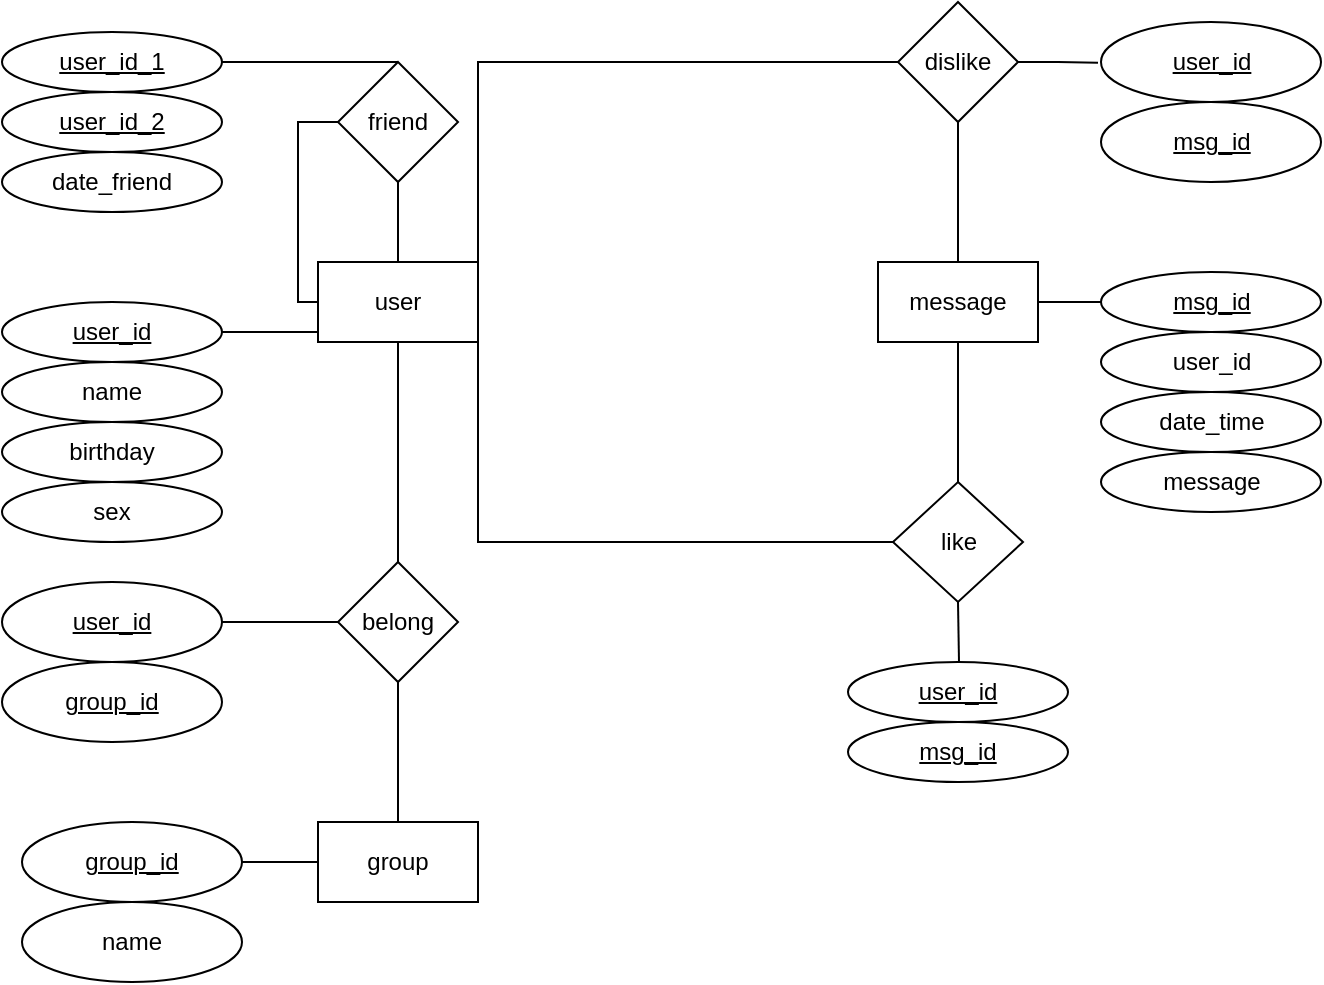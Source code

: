 <mxfile version="14.0.0" type="github">
  <diagram id="JL0fd-TCaemVOkNXD1m0" name="Page-1">
    <mxGraphModel dx="788" dy="433" grid="1" gridSize="10" guides="1" tooltips="1" connect="1" arrows="1" fold="1" page="1" pageScale="1" pageWidth="827" pageHeight="1169" math="0" shadow="0">
      <root>
        <mxCell id="0" />
        <mxCell id="1" parent="0" />
        <mxCell id="v3UbB0W_5bCgmuYYdkD4-7" style="edgeStyle=orthogonalEdgeStyle;rounded=0;orthogonalLoop=1;jettySize=auto;html=1;exitX=0;exitY=1;exitDx=0;exitDy=0;entryX=1;entryY=0.5;entryDx=0;entryDy=0;endArrow=none;endFill=0;" edge="1" parent="1" source="CyXXylT2-yMX8o2LG-9J-1" target="CyXXylT2-yMX8o2LG-9J-4">
          <mxGeometry relative="1" as="geometry">
            <Array as="points">
              <mxPoint x="252" y="235" />
            </Array>
          </mxGeometry>
        </mxCell>
        <mxCell id="v3UbB0W_5bCgmuYYdkD4-8" style="edgeStyle=orthogonalEdgeStyle;rounded=0;orthogonalLoop=1;jettySize=auto;html=1;exitX=0.5;exitY=1;exitDx=0;exitDy=0;endArrow=none;endFill=0;" edge="1" parent="1" source="CyXXylT2-yMX8o2LG-9J-1" target="CyXXylT2-yMX8o2LG-9J-42">
          <mxGeometry relative="1" as="geometry" />
        </mxCell>
        <mxCell id="v3UbB0W_5bCgmuYYdkD4-22" style="edgeStyle=orthogonalEdgeStyle;rounded=0;orthogonalLoop=1;jettySize=auto;html=1;exitX=1;exitY=1;exitDx=0;exitDy=0;entryX=0;entryY=0.5;entryDx=0;entryDy=0;endArrow=none;endFill=0;" edge="1" parent="1" source="CyXXylT2-yMX8o2LG-9J-1" target="CyXXylT2-yMX8o2LG-9J-49">
          <mxGeometry relative="1" as="geometry" />
        </mxCell>
        <mxCell id="v3UbB0W_5bCgmuYYdkD4-28" style="edgeStyle=orthogonalEdgeStyle;rounded=0;orthogonalLoop=1;jettySize=auto;html=1;exitX=1;exitY=0;exitDx=0;exitDy=0;entryX=0;entryY=0.5;entryDx=0;entryDy=0;endArrow=none;endFill=0;" edge="1" parent="1" source="CyXXylT2-yMX8o2LG-9J-1" target="v3UbB0W_5bCgmuYYdkD4-16">
          <mxGeometry relative="1" as="geometry" />
        </mxCell>
        <mxCell id="CyXXylT2-yMX8o2LG-9J-1" value="user" style="rounded=0;whiteSpace=wrap;html=1;" parent="1" vertex="1">
          <mxGeometry x="240" y="200" width="80" height="40" as="geometry" />
        </mxCell>
        <mxCell id="CyXXylT2-yMX8o2LG-9J-4" value="&lt;u&gt;user_id&lt;/u&gt;" style="ellipse;whiteSpace=wrap;html=1;" parent="1" vertex="1">
          <mxGeometry x="82" y="220" width="110" height="30" as="geometry" />
        </mxCell>
        <mxCell id="CyXXylT2-yMX8o2LG-9J-5" value="name" style="ellipse;whiteSpace=wrap;html=1;" parent="1" vertex="1">
          <mxGeometry x="82" y="250" width="110" height="30" as="geometry" />
        </mxCell>
        <mxCell id="CyXXylT2-yMX8o2LG-9J-6" value="birthday" style="ellipse;whiteSpace=wrap;html=1;" parent="1" vertex="1">
          <mxGeometry x="82" y="280" width="110" height="30" as="geometry" />
        </mxCell>
        <mxCell id="CyXXylT2-yMX8o2LG-9J-7" value="sex" style="ellipse;whiteSpace=wrap;html=1;" parent="1" vertex="1">
          <mxGeometry x="82" y="310" width="110" height="30" as="geometry" />
        </mxCell>
        <mxCell id="CyXXylT2-yMX8o2LG-9J-13" value="&lt;u&gt;user_id_1&lt;/u&gt;" style="ellipse;whiteSpace=wrap;html=1;" parent="1" vertex="1">
          <mxGeometry x="82" y="85" width="110" height="30" as="geometry" />
        </mxCell>
        <mxCell id="CyXXylT2-yMX8o2LG-9J-14" value="&lt;u&gt;user_id_2&lt;/u&gt;" style="ellipse;whiteSpace=wrap;html=1;" parent="1" vertex="1">
          <mxGeometry x="82" y="115" width="110" height="30" as="geometry" />
        </mxCell>
        <mxCell id="CyXXylT2-yMX8o2LG-9J-15" value="date_friend" style="ellipse;whiteSpace=wrap;html=1;" parent="1" vertex="1">
          <mxGeometry x="82" y="145" width="110" height="30" as="geometry" />
        </mxCell>
        <mxCell id="CyXXylT2-yMX8o2LG-9J-17" value="" style="endArrow=none;html=1;entryX=0.5;entryY=0;entryDx=0;entryDy=0;" parent="1" source="CyXXylT2-yMX8o2LG-9J-13" target="v3UbB0W_5bCgmuYYdkD4-1" edge="1">
          <mxGeometry width="50" height="50" relative="1" as="geometry">
            <mxPoint x="172" y="98" as="sourcePoint" />
            <mxPoint x="222" y="70" as="targetPoint" />
          </mxGeometry>
        </mxCell>
        <mxCell id="CyXXylT2-yMX8o2LG-9J-18" value="group" style="rounded=0;whiteSpace=wrap;html=1;" parent="1" vertex="1">
          <mxGeometry x="240" y="480" width="80" height="40" as="geometry" />
        </mxCell>
        <mxCell id="CyXXylT2-yMX8o2LG-9J-19" value="&lt;u&gt;group_id&lt;/u&gt;" style="ellipse;whiteSpace=wrap;html=1;" parent="1" vertex="1">
          <mxGeometry x="92" y="480" width="110" height="40" as="geometry" />
        </mxCell>
        <mxCell id="CyXXylT2-yMX8o2LG-9J-20" value="name" style="ellipse;whiteSpace=wrap;html=1;" parent="1" vertex="1">
          <mxGeometry x="92" y="520" width="110" height="40" as="geometry" />
        </mxCell>
        <mxCell id="CyXXylT2-yMX8o2LG-9J-22" value="" style="endArrow=none;html=1;entryX=0;entryY=0.5;entryDx=0;entryDy=0;" parent="1" source="CyXXylT2-yMX8o2LG-9J-19" target="CyXXylT2-yMX8o2LG-9J-18" edge="1">
          <mxGeometry width="50" height="50" relative="1" as="geometry">
            <mxPoint x="122" y="543" as="sourcePoint" />
            <mxPoint x="182" y="510" as="targetPoint" />
          </mxGeometry>
        </mxCell>
        <mxCell id="v3UbB0W_5bCgmuYYdkD4-21" value="" style="edgeStyle=orthogonalEdgeStyle;rounded=0;orthogonalLoop=1;jettySize=auto;html=1;endArrow=none;endFill=0;" edge="1" parent="1" source="CyXXylT2-yMX8o2LG-9J-23" target="CyXXylT2-yMX8o2LG-9J-49">
          <mxGeometry relative="1" as="geometry" />
        </mxCell>
        <mxCell id="CyXXylT2-yMX8o2LG-9J-23" value="message" style="rounded=0;whiteSpace=wrap;html=1;" parent="1" vertex="1">
          <mxGeometry x="520" y="200" width="80" height="40" as="geometry" />
        </mxCell>
        <mxCell id="CyXXylT2-yMX8o2LG-9J-24" value="&lt;u&gt;msg_id&lt;/u&gt;" style="ellipse;whiteSpace=wrap;html=1;" parent="1" vertex="1">
          <mxGeometry x="631.5" y="205" width="110" height="30" as="geometry" />
        </mxCell>
        <mxCell id="CyXXylT2-yMX8o2LG-9J-25" value="user_id" style="ellipse;whiteSpace=wrap;html=1;" parent="1" vertex="1">
          <mxGeometry x="631.5" y="235" width="110" height="30" as="geometry" />
        </mxCell>
        <mxCell id="CyXXylT2-yMX8o2LG-9J-26" value="date_time" style="ellipse;whiteSpace=wrap;html=1;" parent="1" vertex="1">
          <mxGeometry x="631.5" y="265" width="110" height="30" as="geometry" />
        </mxCell>
        <mxCell id="CyXXylT2-yMX8o2LG-9J-27" value="message" style="ellipse;whiteSpace=wrap;html=1;" parent="1" vertex="1">
          <mxGeometry x="631.5" y="295" width="110" height="30" as="geometry" />
        </mxCell>
        <mxCell id="CyXXylT2-yMX8o2LG-9J-28" value="" style="endArrow=none;html=1;entryX=1;entryY=0.5;entryDx=0;entryDy=0;" parent="1" source="CyXXylT2-yMX8o2LG-9J-24" target="CyXXylT2-yMX8o2LG-9J-23" edge="1">
          <mxGeometry width="50" height="50" relative="1" as="geometry">
            <mxPoint x="637.5" y="303" as="sourcePoint" />
            <mxPoint x="687.5" y="265" as="targetPoint" />
          </mxGeometry>
        </mxCell>
        <mxCell id="CyXXylT2-yMX8o2LG-9J-30" value="&lt;u&gt;user_id&lt;/u&gt;" style="ellipse;whiteSpace=wrap;html=1;" parent="1" vertex="1">
          <mxGeometry x="505" y="400" width="110" height="30" as="geometry" />
        </mxCell>
        <mxCell id="CyXXylT2-yMX8o2LG-9J-31" value="&lt;u&gt;msg_id&lt;/u&gt;" style="ellipse;whiteSpace=wrap;html=1;" parent="1" vertex="1">
          <mxGeometry x="505" y="430" width="110" height="30" as="geometry" />
        </mxCell>
        <mxCell id="CyXXylT2-yMX8o2LG-9J-32" value="" style="endArrow=none;html=1;entryX=0.5;entryY=1;entryDx=0;entryDy=0;" parent="1" target="CyXXylT2-yMX8o2LG-9J-49" edge="1">
          <mxGeometry width="50" height="50" relative="1" as="geometry">
            <mxPoint x="560.5" y="400" as="sourcePoint" />
            <mxPoint x="555" y="410" as="targetPoint" />
          </mxGeometry>
        </mxCell>
        <mxCell id="CyXXylT2-yMX8o2LG-9J-37" value="&lt;u&gt;user_id&lt;/u&gt;" style="ellipse;whiteSpace=wrap;html=1;" parent="1" vertex="1">
          <mxGeometry x="82" y="360" width="110" height="40" as="geometry" />
        </mxCell>
        <mxCell id="CyXXylT2-yMX8o2LG-9J-38" value="&lt;u&gt;group_id&lt;/u&gt;" style="ellipse;whiteSpace=wrap;html=1;" parent="1" vertex="1">
          <mxGeometry x="82" y="400" width="110" height="40" as="geometry" />
        </mxCell>
        <mxCell id="v3UbB0W_5bCgmuYYdkD4-18" style="edgeStyle=orthogonalEdgeStyle;rounded=0;orthogonalLoop=1;jettySize=auto;html=1;exitX=0;exitY=0.5;exitDx=0;exitDy=0;entryX=1;entryY=0.5;entryDx=0;entryDy=0;endArrow=none;endFill=0;" edge="1" parent="1" source="CyXXylT2-yMX8o2LG-9J-42" target="CyXXylT2-yMX8o2LG-9J-37">
          <mxGeometry relative="1" as="geometry" />
        </mxCell>
        <mxCell id="CyXXylT2-yMX8o2LG-9J-42" value="belong" style="rhombus;whiteSpace=wrap;html=1;" parent="1" vertex="1">
          <mxGeometry x="250" y="350" width="60" height="60" as="geometry" />
        </mxCell>
        <mxCell id="CyXXylT2-yMX8o2LG-9J-46" value="" style="endArrow=none;html=1;entryX=0.5;entryY=1;entryDx=0;entryDy=0;exitX=0.5;exitY=0;exitDx=0;exitDy=0;" parent="1" source="CyXXylT2-yMX8o2LG-9J-18" target="CyXXylT2-yMX8o2LG-9J-42" edge="1">
          <mxGeometry width="50" height="50" relative="1" as="geometry">
            <mxPoint x="302" y="465" as="sourcePoint" />
            <mxPoint x="352" y="415" as="targetPoint" />
          </mxGeometry>
        </mxCell>
        <mxCell id="CyXXylT2-yMX8o2LG-9J-49" value="like" style="rhombus;whiteSpace=wrap;html=1;" parent="1" vertex="1">
          <mxGeometry x="527.5" y="310" width="65" height="60" as="geometry" />
        </mxCell>
        <mxCell id="CyXXylT2-yMX8o2LG-9J-52" value="" style="endArrow=none;html=1;exitX=0.5;exitY=1;exitDx=0;exitDy=0;entryX=0.5;entryY=0;entryDx=0;entryDy=0;" parent="1" source="v3UbB0W_5bCgmuYYdkD4-1" target="CyXXylT2-yMX8o2LG-9J-1" edge="1">
          <mxGeometry width="50" height="50" relative="1" as="geometry">
            <mxPoint x="278" y="160" as="sourcePoint" />
            <mxPoint x="277" y="200" as="targetPoint" />
          </mxGeometry>
        </mxCell>
        <mxCell id="v3UbB0W_5bCgmuYYdkD4-4" style="edgeStyle=orthogonalEdgeStyle;rounded=0;orthogonalLoop=1;jettySize=auto;html=1;strokeColor=none;endArrow=none;endFill=0;" edge="1" parent="1">
          <mxGeometry relative="1" as="geometry">
            <mxPoint x="220" y="210" as="targetPoint" />
            <mxPoint x="220" y="200" as="sourcePoint" />
          </mxGeometry>
        </mxCell>
        <mxCell id="v3UbB0W_5bCgmuYYdkD4-5" style="edgeStyle=orthogonalEdgeStyle;rounded=0;orthogonalLoop=1;jettySize=auto;html=1;exitX=0;exitY=0.5;exitDx=0;exitDy=0;entryX=0;entryY=0.5;entryDx=0;entryDy=0;endArrow=none;endFill=0;" edge="1" parent="1" source="v3UbB0W_5bCgmuYYdkD4-1" target="CyXXylT2-yMX8o2LG-9J-1">
          <mxGeometry relative="1" as="geometry" />
        </mxCell>
        <mxCell id="v3UbB0W_5bCgmuYYdkD4-1" value="friend" style="shape=rhombus;perimeter=rhombusPerimeter;whiteSpace=wrap;html=1;align=center;" vertex="1" parent="1">
          <mxGeometry x="250" y="100" width="60" height="60" as="geometry" />
        </mxCell>
        <mxCell id="v3UbB0W_5bCgmuYYdkD4-13" value="&lt;u&gt;user_id&lt;/u&gt;" style="ellipse;whiteSpace=wrap;html=1;" vertex="1" parent="1">
          <mxGeometry x="631.5" y="80" width="110" height="40" as="geometry" />
        </mxCell>
        <mxCell id="v3UbB0W_5bCgmuYYdkD4-14" value="&lt;u&gt;msg_id&lt;/u&gt;" style="ellipse;whiteSpace=wrap;html=1;" vertex="1" parent="1">
          <mxGeometry x="631.5" y="120" width="110" height="40" as="geometry" />
        </mxCell>
        <mxCell id="v3UbB0W_5bCgmuYYdkD4-15" value="" style="endArrow=none;html=1;entryX=0.5;entryY=1;entryDx=0;entryDy=0;exitX=0.5;exitY=0;exitDx=0;exitDy=0;" edge="1" parent="1" target="v3UbB0W_5bCgmuYYdkD4-16" source="CyXXylT2-yMX8o2LG-9J-23">
          <mxGeometry width="50" height="50" relative="1" as="geometry">
            <mxPoint x="445.5" y="140" as="sourcePoint" />
            <mxPoint x="560" y="170" as="targetPoint" />
          </mxGeometry>
        </mxCell>
        <mxCell id="v3UbB0W_5bCgmuYYdkD4-19" style="edgeStyle=orthogonalEdgeStyle;rounded=0;orthogonalLoop=1;jettySize=auto;html=1;exitX=1;exitY=0.5;exitDx=0;exitDy=0;endArrow=none;endFill=0;" edge="1" parent="1" source="v3UbB0W_5bCgmuYYdkD4-16">
          <mxGeometry relative="1" as="geometry">
            <mxPoint x="630" y="100.333" as="targetPoint" />
          </mxGeometry>
        </mxCell>
        <mxCell id="v3UbB0W_5bCgmuYYdkD4-20" style="edgeStyle=orthogonalEdgeStyle;rounded=0;orthogonalLoop=1;jettySize=auto;html=1;exitX=1;exitY=0.5;exitDx=0;exitDy=0;endArrow=none;endFill=0;" edge="1" parent="1" source="v3UbB0W_5bCgmuYYdkD4-16">
          <mxGeometry relative="1" as="geometry">
            <mxPoint x="600" y="100.333" as="targetPoint" />
          </mxGeometry>
        </mxCell>
        <mxCell id="v3UbB0W_5bCgmuYYdkD4-16" value="dislike" style="rhombus;whiteSpace=wrap;html=1;" vertex="1" parent="1">
          <mxGeometry x="530" y="70" width="60" height="60" as="geometry" />
        </mxCell>
      </root>
    </mxGraphModel>
  </diagram>
</mxfile>
